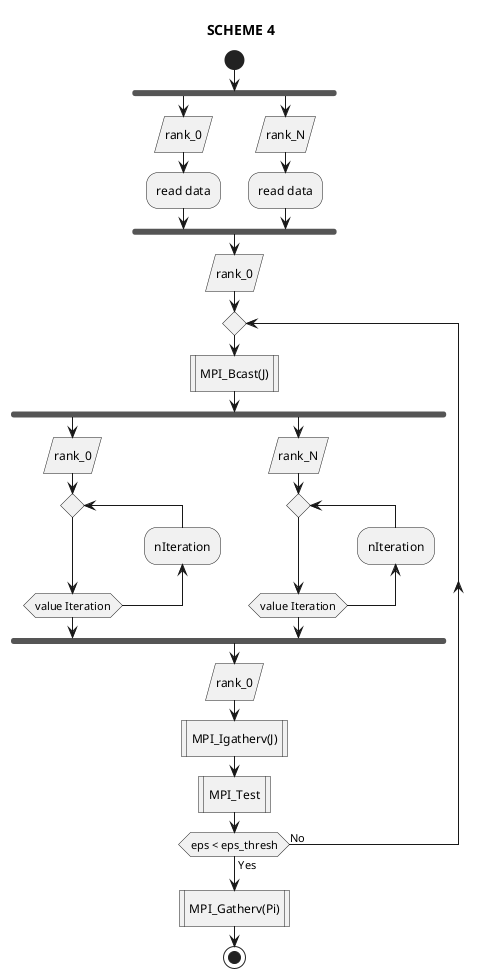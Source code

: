 @startuml
'left to right direction
' Horizontal lines: -->, <--, <-->'
title SCHEME 4
start
fork
    :rank_0/
    :read data;
fork again
    :rank_N/
    :read data;
end fork
    :rank_0/
repeat
    :MPI_Bcast(J)|
fork
    :rank_0/
repeat
    backward:nIteration;
    repeat while (value Iteration)
fork again
    :rank_N/
repeat
    backward:nIteration;
    repeat while (value Iteration)
end fork
:rank_0/
:MPI_Igatherv(J)|
:MPI_Test|
repeat while (eps < eps_thresh) is (No) not (Yes)
:MPI_Gatherv(Pi)|

stop

@enduml